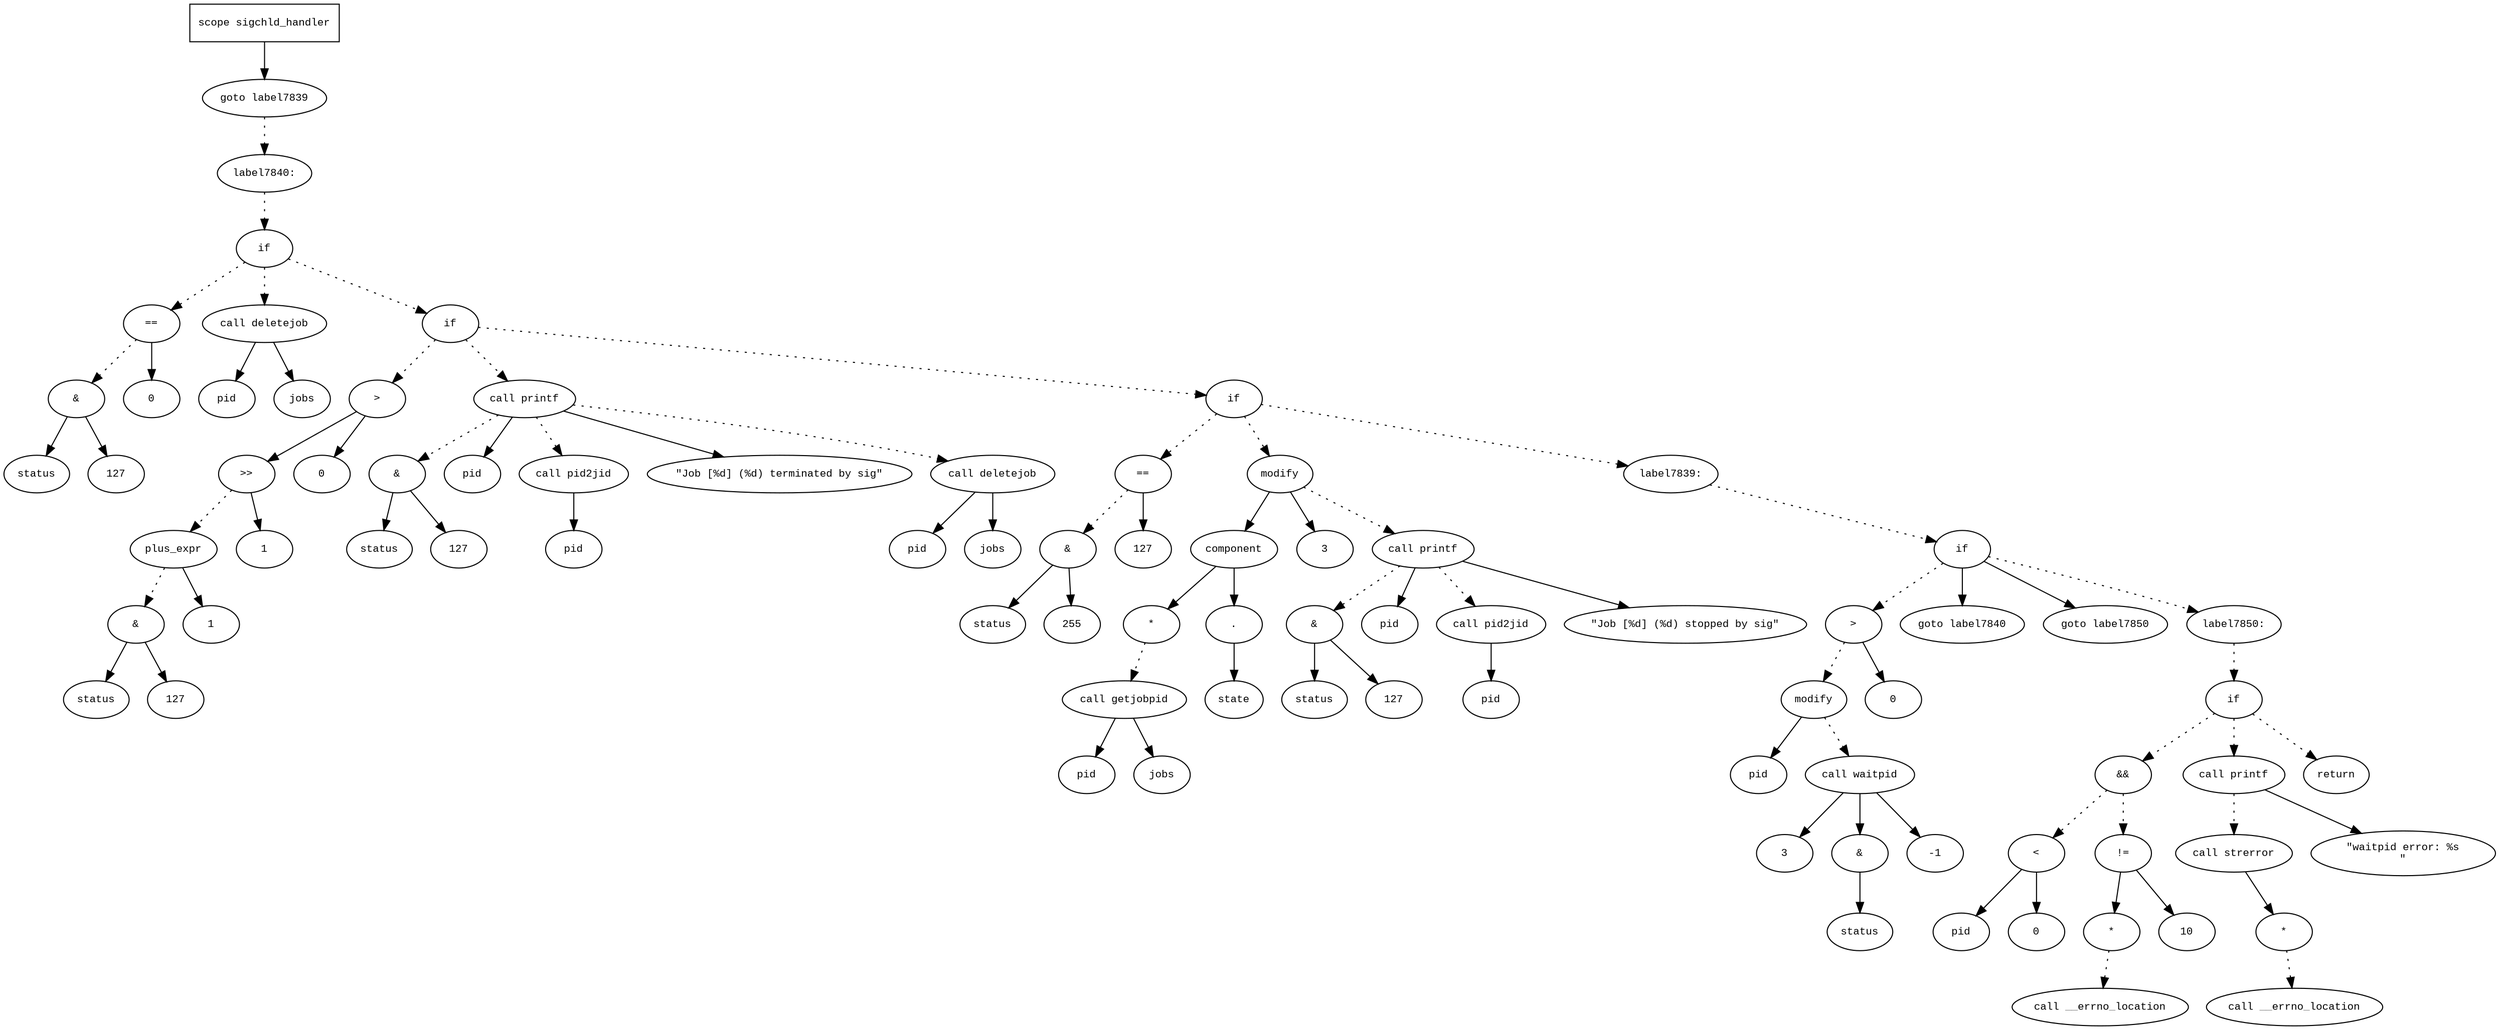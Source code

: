 digraph AST {
  graph [fontname="Times New Roman",fontsize=10];
  node  [fontname="Courier New",fontsize=10];
  edge  [fontname="Times New Roman",fontsize=10];

  node1 [label="scope sigchld_handler",shape=box];
  node2 [label="goto label7839",shape=ellipse];
  node1 -> node2;
  node3 [label="label7840:",shape=ellipse];
  node2 -> node3 [style=dotted];
  node4 [label="if",shape=ellipse];
  node3 -> node4 [style=dotted];
  node5 [label="==",shape=ellipse];
  node6 [label="&",shape=ellipse];
  node7 [label="status",shape=ellipse];
  node6 -> node7;
  node8 [label="127",shape=ellipse];
  node6 -> node8;
  node5 -> node6 [style=dotted];
  node9 [label="0",shape=ellipse];
  node5 -> node9;
  node4 -> node5 [style=dotted];
  node10 [label="call deletejob",shape=ellipse];
  node11 [label="pid",shape=ellipse];
  node10 -> node11;
  node12 [label="jobs",shape=ellipse];
  node10 -> node12;
  node4 -> node10 [style=dotted];
  node13 [label="if",shape=ellipse];
  node4 -> node13 [style=dotted];
  node14 [label=">",shape=ellipse];
  node15 [label=">>",shape=ellipse];
  node16 [label="plus_expr",shape=ellipse];
  node17 [label="&",shape=ellipse];
  node18 [label="status",shape=ellipse];
  node17 -> node18;
  node19 [label="127",shape=ellipse];
  node17 -> node19;
  node16 -> node17 [style=dotted];
  node20 [label="1",shape=ellipse];
  node16 -> node20;
  node15 -> node16 [style=dotted];
  node21 [label="1",shape=ellipse];
  node15 -> node21;
  node14 -> node15;
  node22 [label="0",shape=ellipse];
  node14 -> node22;
  node13 -> node14 [style=dotted];
  node23 [label="call printf",shape=ellipse];
  node24 [label="&",shape=ellipse];
  node25 [label="status",shape=ellipse];
  node24 -> node25;
  node26 [label="127",shape=ellipse];
  node24 -> node26;
  node23 -> node24 [style=dotted];
  node27 [label="pid",shape=ellipse];
  node23 -> node27;
  node28 [label="call pid2jid",shape=ellipse];
  node29 [label="pid",shape=ellipse];
  node28 -> node29;
  node23 -> node28 [style=dotted];
  node30 [label="\"Job [%d] (%d) terminated by sig\"",shape=ellipse];
  node23 -> node30;
  node13 -> node23 [style=dotted];
  node31 [label="call deletejob",shape=ellipse];
  node32 [label="pid",shape=ellipse];
  node31 -> node32;
  node33 [label="jobs",shape=ellipse];
  node31 -> node33;
  node23 -> node31 [style=dotted];
  node34 [label="if",shape=ellipse];
  node13 -> node34 [style=dotted];
  node35 [label="==",shape=ellipse];
  node36 [label="&",shape=ellipse];
  node37 [label="status",shape=ellipse];
  node36 -> node37;
  node38 [label="255",shape=ellipse];
  node36 -> node38;
  node35 -> node36 [style=dotted];
  node39 [label="127",shape=ellipse];
  node35 -> node39;
  node34 -> node35 [style=dotted];
  node40 [label="modify",shape=ellipse];
  node41 [label="component",shape=ellipse];
  node40 -> node41;
  node42 [label="*",shape=ellipse];
  node43 [label="call getjobpid",shape=ellipse];
  node44 [label="pid",shape=ellipse];
  node43 -> node44;
  node45 [label="jobs",shape=ellipse];
  node43 -> node45;
  node42 -> node43 [style=dotted];
  node41 -> node42;
  node46 [label=".",shape=ellipse];
  node41 -> node46;
  node47 [label="state",shape=ellipse];
  node46 -> node47;
  node48 [label="3",shape=ellipse];
  node40 -> node48;
  node34 -> node40 [style=dotted];
  node49 [label="call printf",shape=ellipse];
  node50 [label="&",shape=ellipse];
  node51 [label="status",shape=ellipse];
  node50 -> node51;
  node52 [label="127",shape=ellipse];
  node50 -> node52;
  node49 -> node50 [style=dotted];
  node53 [label="pid",shape=ellipse];
  node49 -> node53;
  node54 [label="call pid2jid",shape=ellipse];
  node55 [label="pid",shape=ellipse];
  node54 -> node55;
  node49 -> node54 [style=dotted];
  node56 [label="\"Job [%d] (%d) stopped by sig\"",shape=ellipse];
  node49 -> node56;
  node40 -> node49 [style=dotted];
  node57 [label="label7839:",shape=ellipse];
  node34 -> node57 [style=dotted];
  node58 [label="if",shape=ellipse];
  node57 -> node58 [style=dotted];
  node59 [label=">",shape=ellipse];
  node60 [label="modify",shape=ellipse];
  node61 [label="pid",shape=ellipse];
  node60 -> node61;
  node62 [label="call waitpid",shape=ellipse];
  node63 [label="3",shape=ellipse];
  node62 -> node63;
  node64 [label="&",shape=ellipse];
  node62 -> node64;
  node65 [label="status",shape=ellipse];
  node64 -> node65;
  node66 [label="-1",shape=ellipse];
  node62 -> node66;
  node60 -> node62 [style=dotted];
  node59 -> node60 [style=dotted];
  node67 [label="0",shape=ellipse];
  node59 -> node67;
  node58 -> node59 [style=dotted];
  node68 [label="goto label7840",shape=ellipse];
  node58 -> node68;
  node69 [label="goto label7850",shape=ellipse];
  node58 -> node69;
  node70 [label="label7850:",shape=ellipse];
  node58 -> node70 [style=dotted];
  node71 [label="if",shape=ellipse];
  node70 -> node71 [style=dotted];
  node72 [label="&&",shape=ellipse];
  node73 [label="<",shape=ellipse];
  node74 [label="pid",shape=ellipse];
  node73 -> node74;
  node75 [label="0",shape=ellipse];
  node73 -> node75;
  node72 -> node73 [style=dotted];
  node76 [label="!=",shape=ellipse];
  node77 [label="*",shape=ellipse];
  node78 [label="call __errno_location",shape=ellipse];
  node77 -> node78 [style=dotted];
  node76 -> node77;
  node79 [label="10",shape=ellipse];
  node76 -> node79;
  node72 -> node76 [style=dotted];
  node71 -> node72 [style=dotted];
  node80 [label="call printf",shape=ellipse];
  node81 [label="call strerror",shape=ellipse];
  node82 [label="*",shape=ellipse];
  node83 [label="call __errno_location",shape=ellipse];
  node82 -> node83 [style=dotted];
  node81 -> node82;
  node80 -> node81 [style=dotted];
  node84 [label="\"waitpid error: %s
\"",shape=ellipse];
  node80 -> node84;
  node71 -> node80 [style=dotted];
  node85 [label="return",shape=ellipse];
  node71 -> node85 [style=dotted];
} 